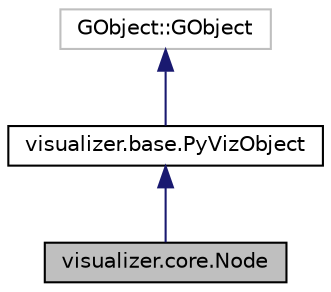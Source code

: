 digraph "visualizer.core.Node"
{
 // LATEX_PDF_SIZE
  edge [fontname="Helvetica",fontsize="10",labelfontname="Helvetica",labelfontsize="10"];
  node [fontname="Helvetica",fontsize="10",shape=record];
  Node1 [label="visualizer.core.Node",height=0.2,width=0.4,color="black", fillcolor="grey75", style="filled", fontcolor="black",tooltip="Node class."];
  Node2 -> Node1 [dir="back",color="midnightblue",fontsize="10",style="solid",fontname="Helvetica"];
  Node2 [label="visualizer.base.PyVizObject",height=0.2,width=0.4,color="black", fillcolor="white", style="filled",URL="$classvisualizer_1_1base_1_1_py_viz_object.html",tooltip="PyVizObject class."];
  Node3 -> Node2 [dir="back",color="midnightblue",fontsize="10",style="solid",fontname="Helvetica"];
  Node3 [label="GObject::GObject",height=0.2,width=0.4,color="grey75", fillcolor="white", style="filled",tooltip=" "];
}
